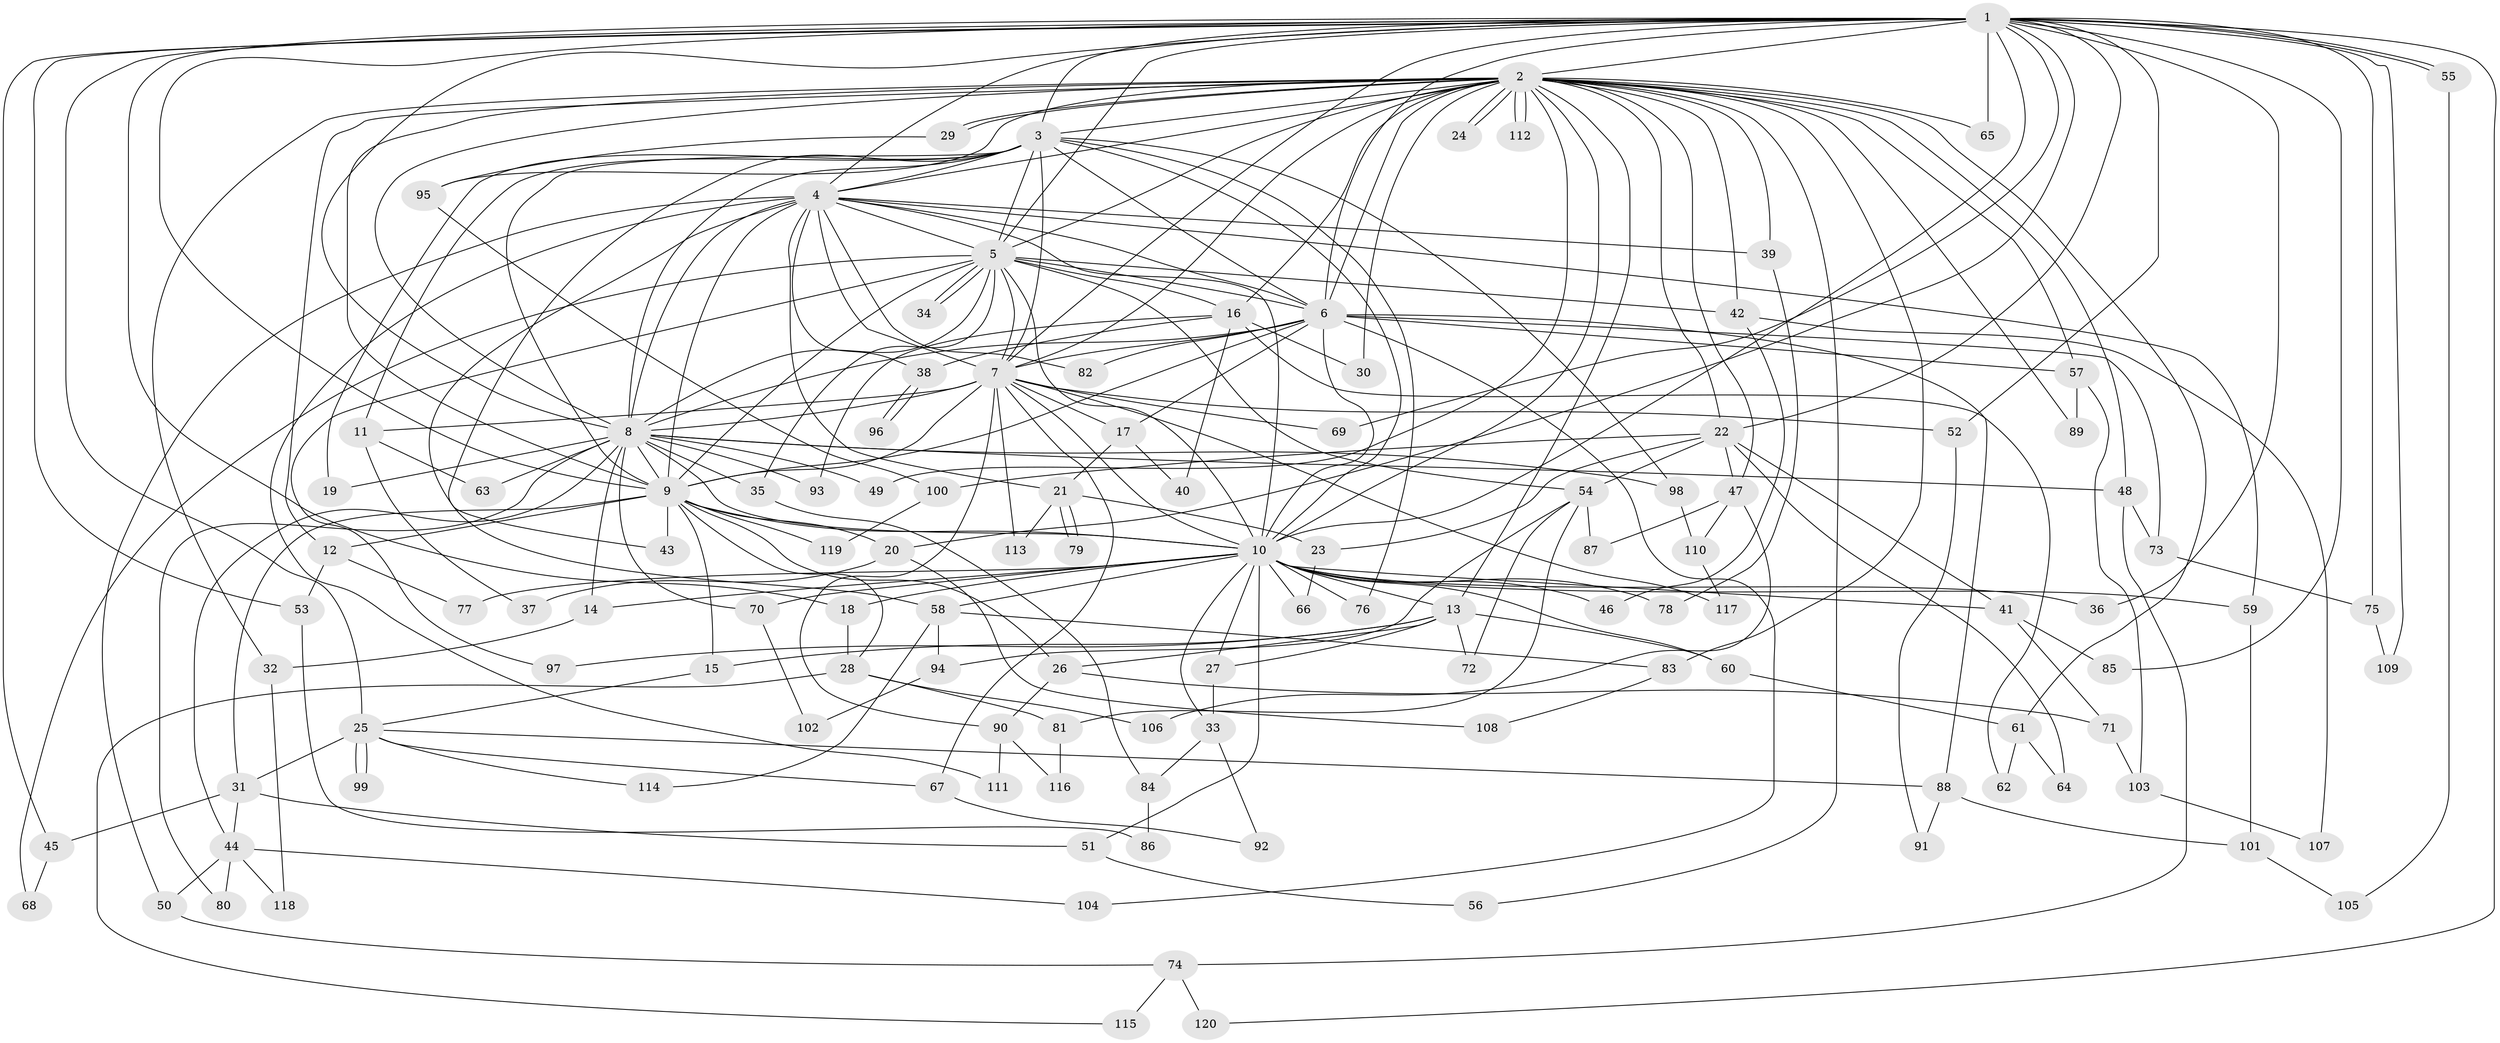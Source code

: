 // Generated by graph-tools (version 1.1) at 2025/34/03/09/25 02:34:58]
// undirected, 120 vertices, 265 edges
graph export_dot {
graph [start="1"]
  node [color=gray90,style=filled];
  1;
  2;
  3;
  4;
  5;
  6;
  7;
  8;
  9;
  10;
  11;
  12;
  13;
  14;
  15;
  16;
  17;
  18;
  19;
  20;
  21;
  22;
  23;
  24;
  25;
  26;
  27;
  28;
  29;
  30;
  31;
  32;
  33;
  34;
  35;
  36;
  37;
  38;
  39;
  40;
  41;
  42;
  43;
  44;
  45;
  46;
  47;
  48;
  49;
  50;
  51;
  52;
  53;
  54;
  55;
  56;
  57;
  58;
  59;
  60;
  61;
  62;
  63;
  64;
  65;
  66;
  67;
  68;
  69;
  70;
  71;
  72;
  73;
  74;
  75;
  76;
  77;
  78;
  79;
  80;
  81;
  82;
  83;
  84;
  85;
  86;
  87;
  88;
  89;
  90;
  91;
  92;
  93;
  94;
  95;
  96;
  97;
  98;
  99;
  100;
  101;
  102;
  103;
  104;
  105;
  106;
  107;
  108;
  109;
  110;
  111;
  112;
  113;
  114;
  115;
  116;
  117;
  118;
  119;
  120;
  1 -- 2;
  1 -- 3;
  1 -- 4;
  1 -- 5;
  1 -- 6;
  1 -- 7;
  1 -- 8;
  1 -- 9;
  1 -- 10;
  1 -- 18;
  1 -- 20;
  1 -- 22;
  1 -- 25;
  1 -- 36;
  1 -- 45;
  1 -- 52;
  1 -- 53;
  1 -- 55;
  1 -- 55;
  1 -- 65;
  1 -- 69;
  1 -- 75;
  1 -- 85;
  1 -- 109;
  1 -- 120;
  2 -- 3;
  2 -- 4;
  2 -- 5;
  2 -- 6;
  2 -- 7;
  2 -- 8;
  2 -- 9;
  2 -- 10;
  2 -- 12;
  2 -- 13;
  2 -- 16;
  2 -- 22;
  2 -- 24;
  2 -- 24;
  2 -- 29;
  2 -- 29;
  2 -- 30;
  2 -- 32;
  2 -- 39;
  2 -- 42;
  2 -- 47;
  2 -- 48;
  2 -- 49;
  2 -- 56;
  2 -- 57;
  2 -- 61;
  2 -- 65;
  2 -- 83;
  2 -- 89;
  2 -- 95;
  2 -- 112;
  2 -- 112;
  3 -- 4;
  3 -- 5;
  3 -- 6;
  3 -- 7;
  3 -- 8;
  3 -- 9;
  3 -- 10;
  3 -- 11;
  3 -- 19;
  3 -- 43;
  3 -- 76;
  3 -- 98;
  4 -- 5;
  4 -- 6;
  4 -- 7;
  4 -- 8;
  4 -- 9;
  4 -- 10;
  4 -- 21;
  4 -- 38;
  4 -- 39;
  4 -- 50;
  4 -- 58;
  4 -- 59;
  4 -- 82;
  4 -- 111;
  5 -- 6;
  5 -- 7;
  5 -- 8;
  5 -- 9;
  5 -- 10;
  5 -- 16;
  5 -- 34;
  5 -- 34;
  5 -- 35;
  5 -- 42;
  5 -- 54;
  5 -- 68;
  5 -- 97;
  6 -- 7;
  6 -- 8;
  6 -- 9;
  6 -- 10;
  6 -- 17;
  6 -- 57;
  6 -- 73;
  6 -- 82;
  6 -- 88;
  6 -- 104;
  7 -- 8;
  7 -- 9;
  7 -- 10;
  7 -- 11;
  7 -- 17;
  7 -- 52;
  7 -- 67;
  7 -- 69;
  7 -- 90;
  7 -- 113;
  7 -- 117;
  8 -- 9;
  8 -- 10;
  8 -- 14;
  8 -- 19;
  8 -- 35;
  8 -- 44;
  8 -- 48;
  8 -- 49;
  8 -- 63;
  8 -- 70;
  8 -- 80;
  8 -- 93;
  8 -- 98;
  9 -- 10;
  9 -- 12;
  9 -- 15;
  9 -- 20;
  9 -- 26;
  9 -- 28;
  9 -- 31;
  9 -- 43;
  9 -- 119;
  10 -- 13;
  10 -- 14;
  10 -- 18;
  10 -- 27;
  10 -- 33;
  10 -- 36;
  10 -- 41;
  10 -- 46;
  10 -- 51;
  10 -- 58;
  10 -- 59;
  10 -- 60;
  10 -- 66;
  10 -- 70;
  10 -- 76;
  10 -- 77;
  10 -- 78;
  11 -- 37;
  11 -- 63;
  12 -- 53;
  12 -- 77;
  13 -- 15;
  13 -- 26;
  13 -- 27;
  13 -- 60;
  13 -- 72;
  13 -- 97;
  14 -- 32;
  15 -- 25;
  16 -- 30;
  16 -- 38;
  16 -- 40;
  16 -- 62;
  16 -- 93;
  17 -- 21;
  17 -- 40;
  18 -- 28;
  20 -- 37;
  20 -- 108;
  21 -- 23;
  21 -- 79;
  21 -- 79;
  21 -- 113;
  22 -- 23;
  22 -- 41;
  22 -- 47;
  22 -- 54;
  22 -- 64;
  22 -- 100;
  23 -- 66;
  25 -- 31;
  25 -- 67;
  25 -- 88;
  25 -- 99;
  25 -- 99;
  25 -- 114;
  26 -- 71;
  26 -- 90;
  27 -- 33;
  28 -- 81;
  28 -- 106;
  28 -- 115;
  29 -- 95;
  31 -- 44;
  31 -- 45;
  31 -- 51;
  32 -- 118;
  33 -- 84;
  33 -- 92;
  35 -- 84;
  38 -- 96;
  38 -- 96;
  39 -- 78;
  41 -- 71;
  41 -- 85;
  42 -- 46;
  42 -- 107;
  44 -- 50;
  44 -- 80;
  44 -- 104;
  44 -- 118;
  45 -- 68;
  47 -- 87;
  47 -- 106;
  47 -- 110;
  48 -- 73;
  48 -- 74;
  50 -- 74;
  51 -- 56;
  52 -- 91;
  53 -- 86;
  54 -- 72;
  54 -- 81;
  54 -- 87;
  54 -- 94;
  55 -- 105;
  57 -- 89;
  57 -- 103;
  58 -- 83;
  58 -- 94;
  58 -- 114;
  59 -- 101;
  60 -- 61;
  61 -- 62;
  61 -- 64;
  67 -- 92;
  70 -- 102;
  71 -- 103;
  73 -- 75;
  74 -- 115;
  74 -- 120;
  75 -- 109;
  81 -- 116;
  83 -- 108;
  84 -- 86;
  88 -- 91;
  88 -- 101;
  90 -- 111;
  90 -- 116;
  94 -- 102;
  95 -- 100;
  98 -- 110;
  100 -- 119;
  101 -- 105;
  103 -- 107;
  110 -- 117;
}

